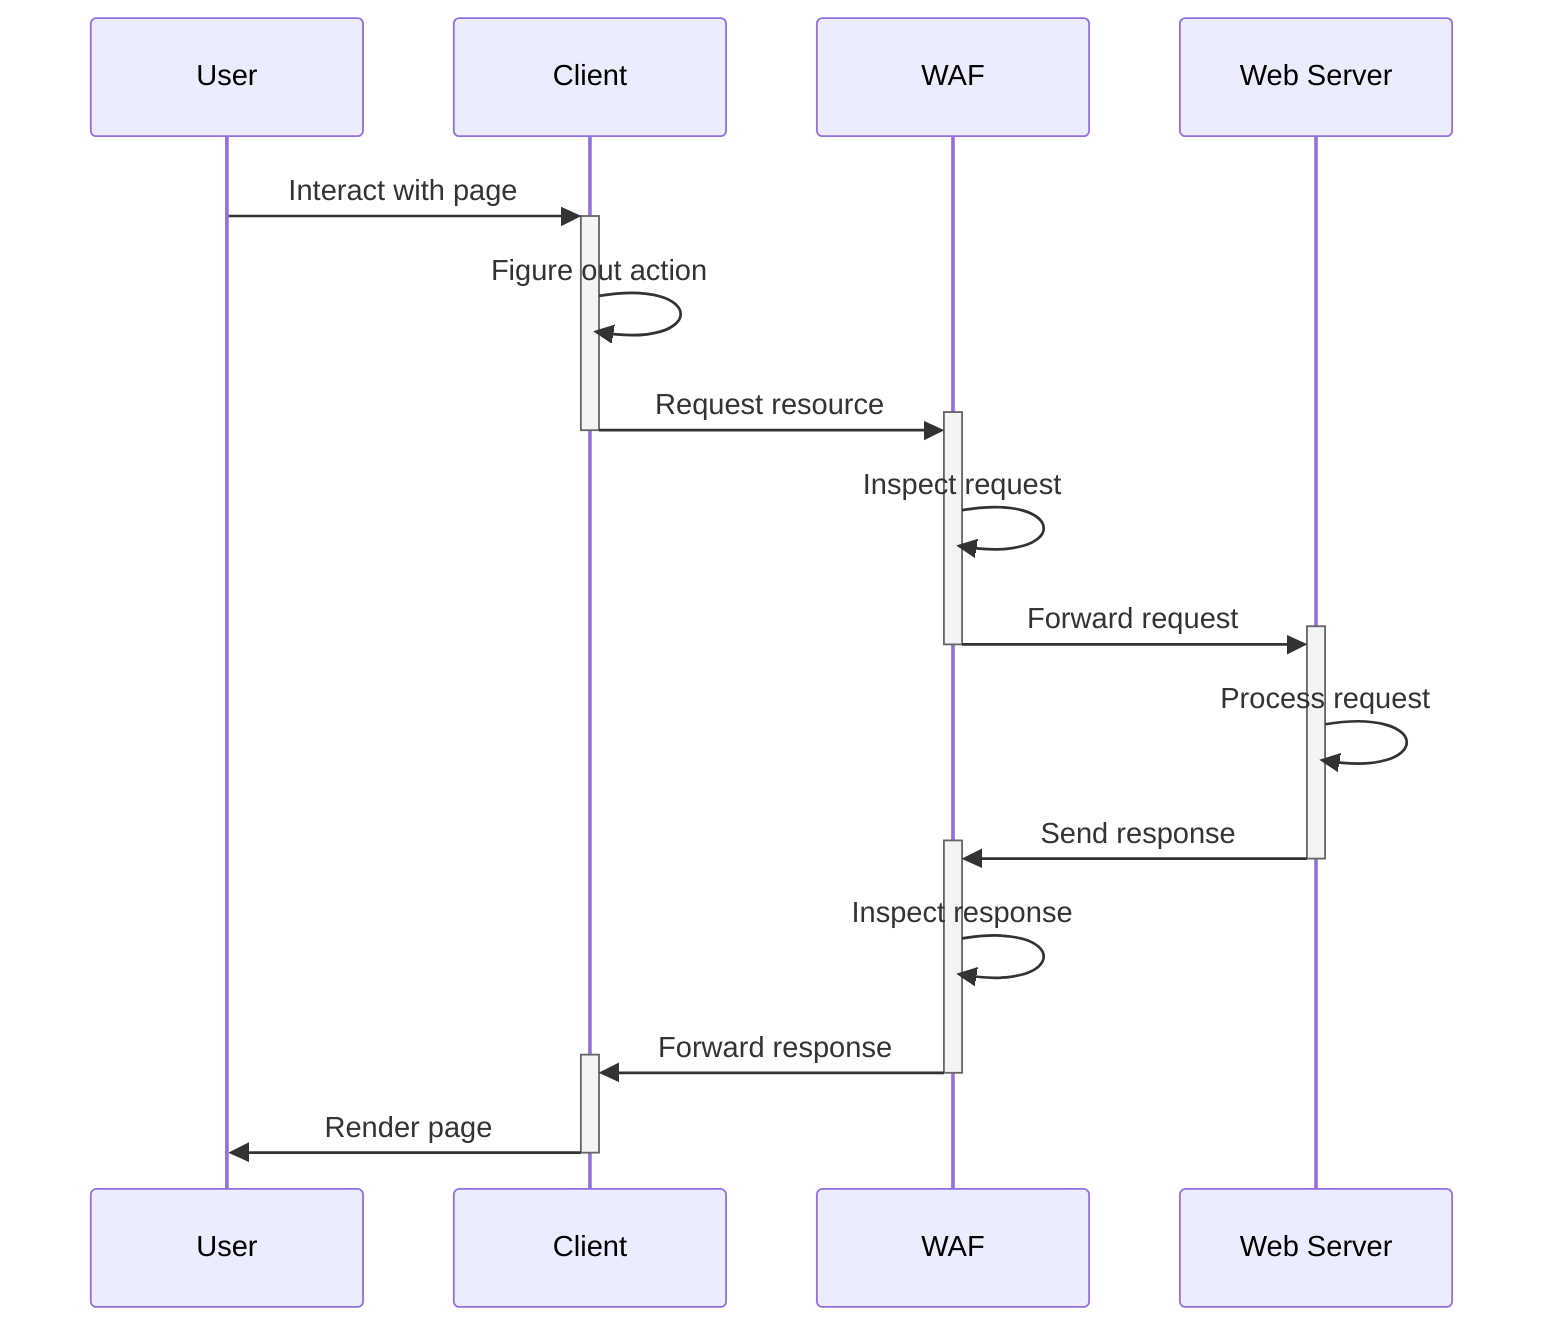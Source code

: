 sequenceDiagram
    User->>+Client: Interact with page
    Client->>Client: Figure out action
    Client->>+WAF: Request resource
    deactivate Client
    WAF->>WAF: Inspect request
    WAF->>+Web Server: Forward request
    deactivate WAF
    Web Server->>Web Server: Process request
    Web Server->>+WAF: Send response
    deactivate Web Server
    WAF->>WAF: Inspect response
    WAF->>+Client: Forward response
    deactivate WAF
    Client->>User: Render page
    deactivate Client